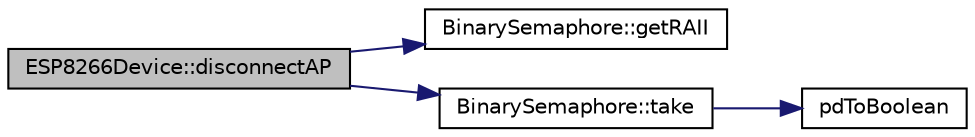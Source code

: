 digraph "ESP8266Device::disconnectAP"
{
  edge [fontname="Helvetica",fontsize="10",labelfontname="Helvetica",labelfontsize="10"];
  node [fontname="Helvetica",fontsize="10",shape=record];
  rankdir="LR";
  Node1 [label="ESP8266Device::disconnectAP",height=0.2,width=0.4,color="black", fillcolor="grey75", style="filled" fontcolor="black"];
  Node1 -> Node2 [color="midnightblue",fontsize="10",style="solid",fontname="Helvetica"];
  Node2 [label="BinarySemaphore::getRAII",height=0.2,width=0.4,color="black", fillcolor="white", style="filled",URL="$class_binary_semaphore.html#a870538fc0f5d4fbf443729d171ca6eb5"];
  Node1 -> Node3 [color="midnightblue",fontsize="10",style="solid",fontname="Helvetica"];
  Node3 [label="BinarySemaphore::take",height=0.2,width=0.4,color="black", fillcolor="white", style="filled",URL="$class_binary_semaphore.html#a64d958f5629aa25038ae0396c2ce2a65"];
  Node3 -> Node4 [color="midnightblue",fontsize="10",style="solid",fontname="Helvetica"];
  Node4 [label="pdToBoolean",height=0.2,width=0.4,color="black", fillcolor="white", style="filled",URL="$util_8cpp.html#a2be237b89c4f2d00156bac3f9faacd31"];
}
